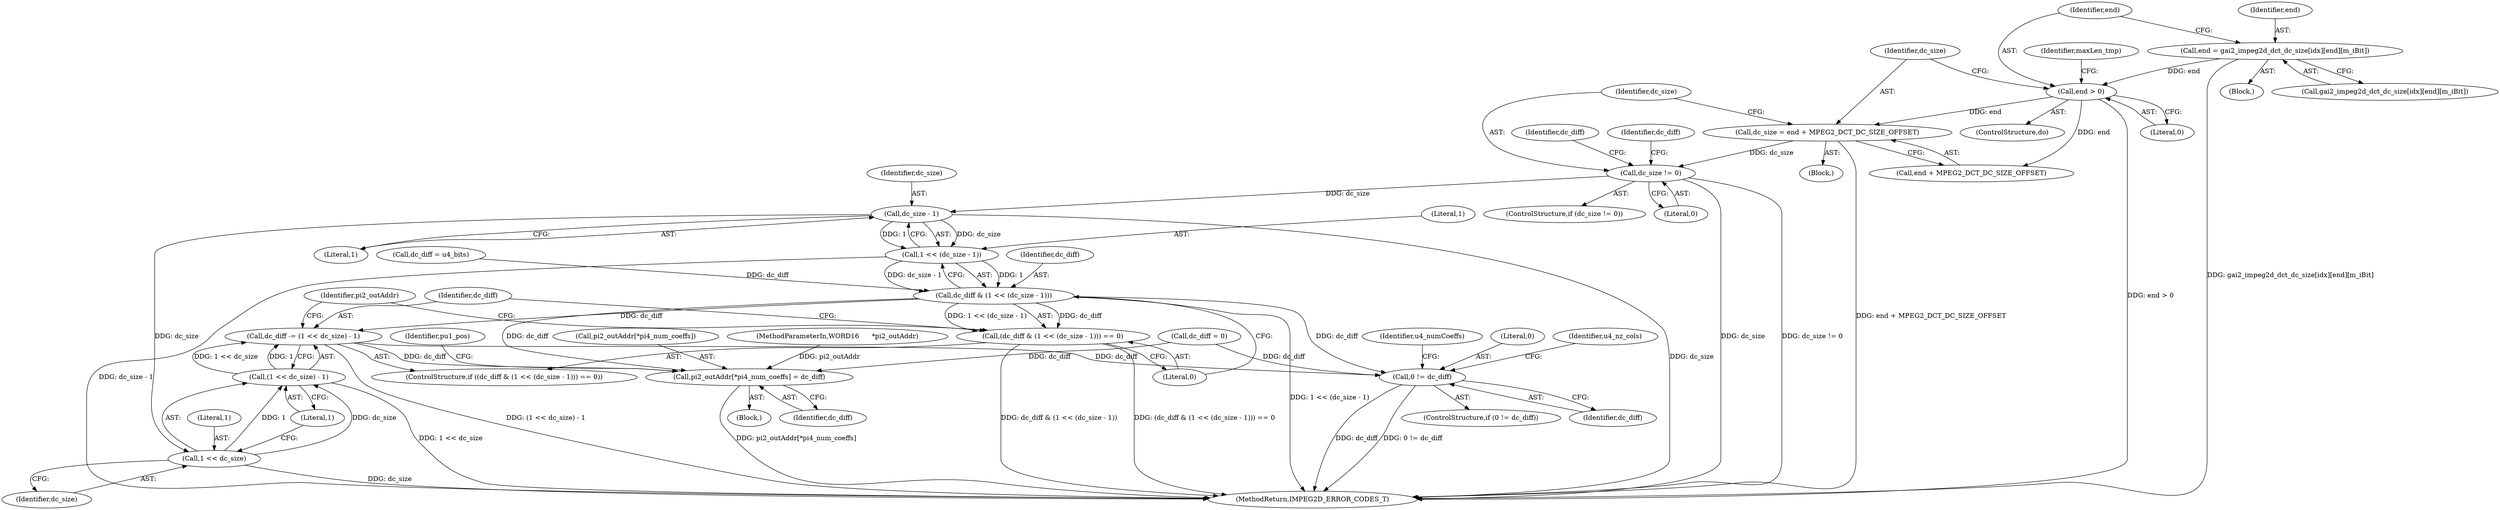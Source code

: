digraph "0_Android_8b4ed5a23175b7ffa56eea4678db7287f825e985@integer" {
"1000267" [label="(Call,dc_size = end + MPEG2_DCT_DC_SIZE_OFFSET)"];
"1000264" [label="(Call,end > 0)"];
"1000255" [label="(Call,end = gai2_impeg2d_dct_dc_size[idx][end][m_iBit])"];
"1000273" [label="(Call,dc_size != 0)"];
"1000287" [label="(Call,dc_size - 1)"];
"1000285" [label="(Call,1 << (dc_size - 1))"];
"1000283" [label="(Call,dc_diff & (1 << (dc_size - 1)))"];
"1000282" [label="(Call,(dc_diff & (1 << (dc_size - 1))) == 0)"];
"1000291" [label="(Call,dc_diff -= (1 << dc_size) - 1)"];
"1000303" [label="(Call,pi2_outAddr[*pi4_num_coeffs] = dc_diff)"];
"1000321" [label="(Call,0 != dc_diff)"];
"1000294" [label="(Call,1 << dc_size)"];
"1000293" [label="(Call,(1 << dc_size) - 1)"];
"1000232" [label="(Block,)"];
"1000266" [label="(Literal,0)"];
"1000292" [label="(Identifier,dc_diff)"];
"1000286" [label="(Literal,1)"];
"1001064" [label="(MethodReturn,IMPEG2D_ERROR_CODES_T)"];
"1000268" [label="(Identifier,dc_size)"];
"1000279" [label="(Identifier,dc_diff)"];
"1000274" [label="(Identifier,dc_size)"];
"1000303" [label="(Call,pi2_outAddr[*pi4_num_coeffs] = dc_diff)"];
"1000285" [label="(Call,1 << (dc_size - 1))"];
"1000304" [label="(Call,pi2_outAddr[*pi4_num_coeffs])"];
"1000273" [label="(Call,dc_size != 0)"];
"1000323" [label="(Identifier,dc_diff)"];
"1000154" [label="(MethodParameterIn,WORD16      *pi2_outAddr)"];
"1000290" [label="(Literal,0)"];
"1000245" [label="(Identifier,maxLen_tmp)"];
"1000283" [label="(Call,dc_diff & (1 << (dc_size - 1)))"];
"1000332" [label="(Identifier,u4_numCoeffs)"];
"1000272" [label="(ControlStructure,if (dc_size != 0))"];
"1000243" [label="(Block,)"];
"1000311" [label="(Identifier,pu1_pos)"];
"1000322" [label="(Literal,0)"];
"1000275" [label="(Literal,0)"];
"1000289" [label="(Literal,1)"];
"1000308" [label="(Identifier,dc_diff)"];
"1000326" [label="(Identifier,u4_nz_cols)"];
"1000297" [label="(Literal,1)"];
"1000296" [label="(Identifier,dc_size)"];
"1000281" [label="(ControlStructure,if ((dc_diff & (1 << (dc_size - 1))) == 0))"];
"1000305" [label="(Identifier,pi2_outAddr)"];
"1000295" [label="(Literal,1)"];
"1000287" [label="(Call,dc_size - 1)"];
"1000282" [label="(Call,(dc_diff & (1 << (dc_size - 1))) == 0)"];
"1000320" [label="(ControlStructure,if (0 != dc_diff))"];
"1000301" [label="(Identifier,dc_diff)"];
"1000278" [label="(Call,dc_diff = u4_bits)"];
"1000293" [label="(Call,(1 << dc_size) - 1)"];
"1000291" [label="(Call,dc_diff -= (1 << dc_size) - 1)"];
"1000264" [label="(Call,end > 0)"];
"1000256" [label="(Identifier,end)"];
"1000242" [label="(ControlStructure,do)"];
"1000255" [label="(Call,end = gai2_impeg2d_dct_dc_size[idx][end][m_iBit])"];
"1000257" [label="(Call,gai2_impeg2d_dct_dc_size[idx][end][m_iBit])"];
"1000267" [label="(Call,dc_size = end + MPEG2_DCT_DC_SIZE_OFFSET)"];
"1000269" [label="(Call,end + MPEG2_DCT_DC_SIZE_OFFSET)"];
"1000300" [label="(Call,dc_diff = 0)"];
"1000265" [label="(Identifier,end)"];
"1000294" [label="(Call,1 << dc_size)"];
"1000321" [label="(Call,0 != dc_diff)"];
"1000284" [label="(Identifier,dc_diff)"];
"1000211" [label="(Block,)"];
"1000288" [label="(Identifier,dc_size)"];
"1000267" -> "1000232"  [label="AST: "];
"1000267" -> "1000269"  [label="CFG: "];
"1000268" -> "1000267"  [label="AST: "];
"1000269" -> "1000267"  [label="AST: "];
"1000274" -> "1000267"  [label="CFG: "];
"1000267" -> "1001064"  [label="DDG: end + MPEG2_DCT_DC_SIZE_OFFSET"];
"1000264" -> "1000267"  [label="DDG: end"];
"1000267" -> "1000273"  [label="DDG: dc_size"];
"1000264" -> "1000242"  [label="AST: "];
"1000264" -> "1000266"  [label="CFG: "];
"1000265" -> "1000264"  [label="AST: "];
"1000266" -> "1000264"  [label="AST: "];
"1000245" -> "1000264"  [label="CFG: "];
"1000268" -> "1000264"  [label="CFG: "];
"1000264" -> "1001064"  [label="DDG: end > 0"];
"1000255" -> "1000264"  [label="DDG: end"];
"1000264" -> "1000269"  [label="DDG: end"];
"1000255" -> "1000243"  [label="AST: "];
"1000255" -> "1000257"  [label="CFG: "];
"1000256" -> "1000255"  [label="AST: "];
"1000257" -> "1000255"  [label="AST: "];
"1000265" -> "1000255"  [label="CFG: "];
"1000255" -> "1001064"  [label="DDG: gai2_impeg2d_dct_dc_size[idx][end][m_iBit]"];
"1000273" -> "1000272"  [label="AST: "];
"1000273" -> "1000275"  [label="CFG: "];
"1000274" -> "1000273"  [label="AST: "];
"1000275" -> "1000273"  [label="AST: "];
"1000279" -> "1000273"  [label="CFG: "];
"1000301" -> "1000273"  [label="CFG: "];
"1000273" -> "1001064"  [label="DDG: dc_size"];
"1000273" -> "1001064"  [label="DDG: dc_size != 0"];
"1000273" -> "1000287"  [label="DDG: dc_size"];
"1000287" -> "1000285"  [label="AST: "];
"1000287" -> "1000289"  [label="CFG: "];
"1000288" -> "1000287"  [label="AST: "];
"1000289" -> "1000287"  [label="AST: "];
"1000285" -> "1000287"  [label="CFG: "];
"1000287" -> "1001064"  [label="DDG: dc_size"];
"1000287" -> "1000285"  [label="DDG: dc_size"];
"1000287" -> "1000285"  [label="DDG: 1"];
"1000287" -> "1000294"  [label="DDG: dc_size"];
"1000285" -> "1000283"  [label="AST: "];
"1000286" -> "1000285"  [label="AST: "];
"1000283" -> "1000285"  [label="CFG: "];
"1000285" -> "1001064"  [label="DDG: dc_size - 1"];
"1000285" -> "1000283"  [label="DDG: 1"];
"1000285" -> "1000283"  [label="DDG: dc_size - 1"];
"1000283" -> "1000282"  [label="AST: "];
"1000284" -> "1000283"  [label="AST: "];
"1000290" -> "1000283"  [label="CFG: "];
"1000283" -> "1001064"  [label="DDG: 1 << (dc_size - 1)"];
"1000283" -> "1000282"  [label="DDG: dc_diff"];
"1000283" -> "1000282"  [label="DDG: 1 << (dc_size - 1)"];
"1000278" -> "1000283"  [label="DDG: dc_diff"];
"1000283" -> "1000291"  [label="DDG: dc_diff"];
"1000283" -> "1000303"  [label="DDG: dc_diff"];
"1000283" -> "1000321"  [label="DDG: dc_diff"];
"1000282" -> "1000281"  [label="AST: "];
"1000282" -> "1000290"  [label="CFG: "];
"1000290" -> "1000282"  [label="AST: "];
"1000292" -> "1000282"  [label="CFG: "];
"1000305" -> "1000282"  [label="CFG: "];
"1000282" -> "1001064"  [label="DDG: (dc_diff & (1 << (dc_size - 1))) == 0"];
"1000282" -> "1001064"  [label="DDG: dc_diff & (1 << (dc_size - 1))"];
"1000291" -> "1000281"  [label="AST: "];
"1000291" -> "1000293"  [label="CFG: "];
"1000292" -> "1000291"  [label="AST: "];
"1000293" -> "1000291"  [label="AST: "];
"1000305" -> "1000291"  [label="CFG: "];
"1000291" -> "1001064"  [label="DDG: (1 << dc_size) - 1"];
"1000293" -> "1000291"  [label="DDG: 1 << dc_size"];
"1000293" -> "1000291"  [label="DDG: 1"];
"1000291" -> "1000303"  [label="DDG: dc_diff"];
"1000291" -> "1000321"  [label="DDG: dc_diff"];
"1000303" -> "1000211"  [label="AST: "];
"1000303" -> "1000308"  [label="CFG: "];
"1000304" -> "1000303"  [label="AST: "];
"1000308" -> "1000303"  [label="AST: "];
"1000311" -> "1000303"  [label="CFG: "];
"1000303" -> "1001064"  [label="DDG: pi2_outAddr[*pi4_num_coeffs]"];
"1000300" -> "1000303"  [label="DDG: dc_diff"];
"1000154" -> "1000303"  [label="DDG: pi2_outAddr"];
"1000321" -> "1000320"  [label="AST: "];
"1000321" -> "1000323"  [label="CFG: "];
"1000322" -> "1000321"  [label="AST: "];
"1000323" -> "1000321"  [label="AST: "];
"1000326" -> "1000321"  [label="CFG: "];
"1000332" -> "1000321"  [label="CFG: "];
"1000321" -> "1001064"  [label="DDG: dc_diff"];
"1000321" -> "1001064"  [label="DDG: 0 != dc_diff"];
"1000300" -> "1000321"  [label="DDG: dc_diff"];
"1000294" -> "1000293"  [label="AST: "];
"1000294" -> "1000296"  [label="CFG: "];
"1000295" -> "1000294"  [label="AST: "];
"1000296" -> "1000294"  [label="AST: "];
"1000297" -> "1000294"  [label="CFG: "];
"1000294" -> "1001064"  [label="DDG: dc_size"];
"1000294" -> "1000293"  [label="DDG: 1"];
"1000294" -> "1000293"  [label="DDG: dc_size"];
"1000293" -> "1000297"  [label="CFG: "];
"1000297" -> "1000293"  [label="AST: "];
"1000293" -> "1001064"  [label="DDG: 1 << dc_size"];
}
